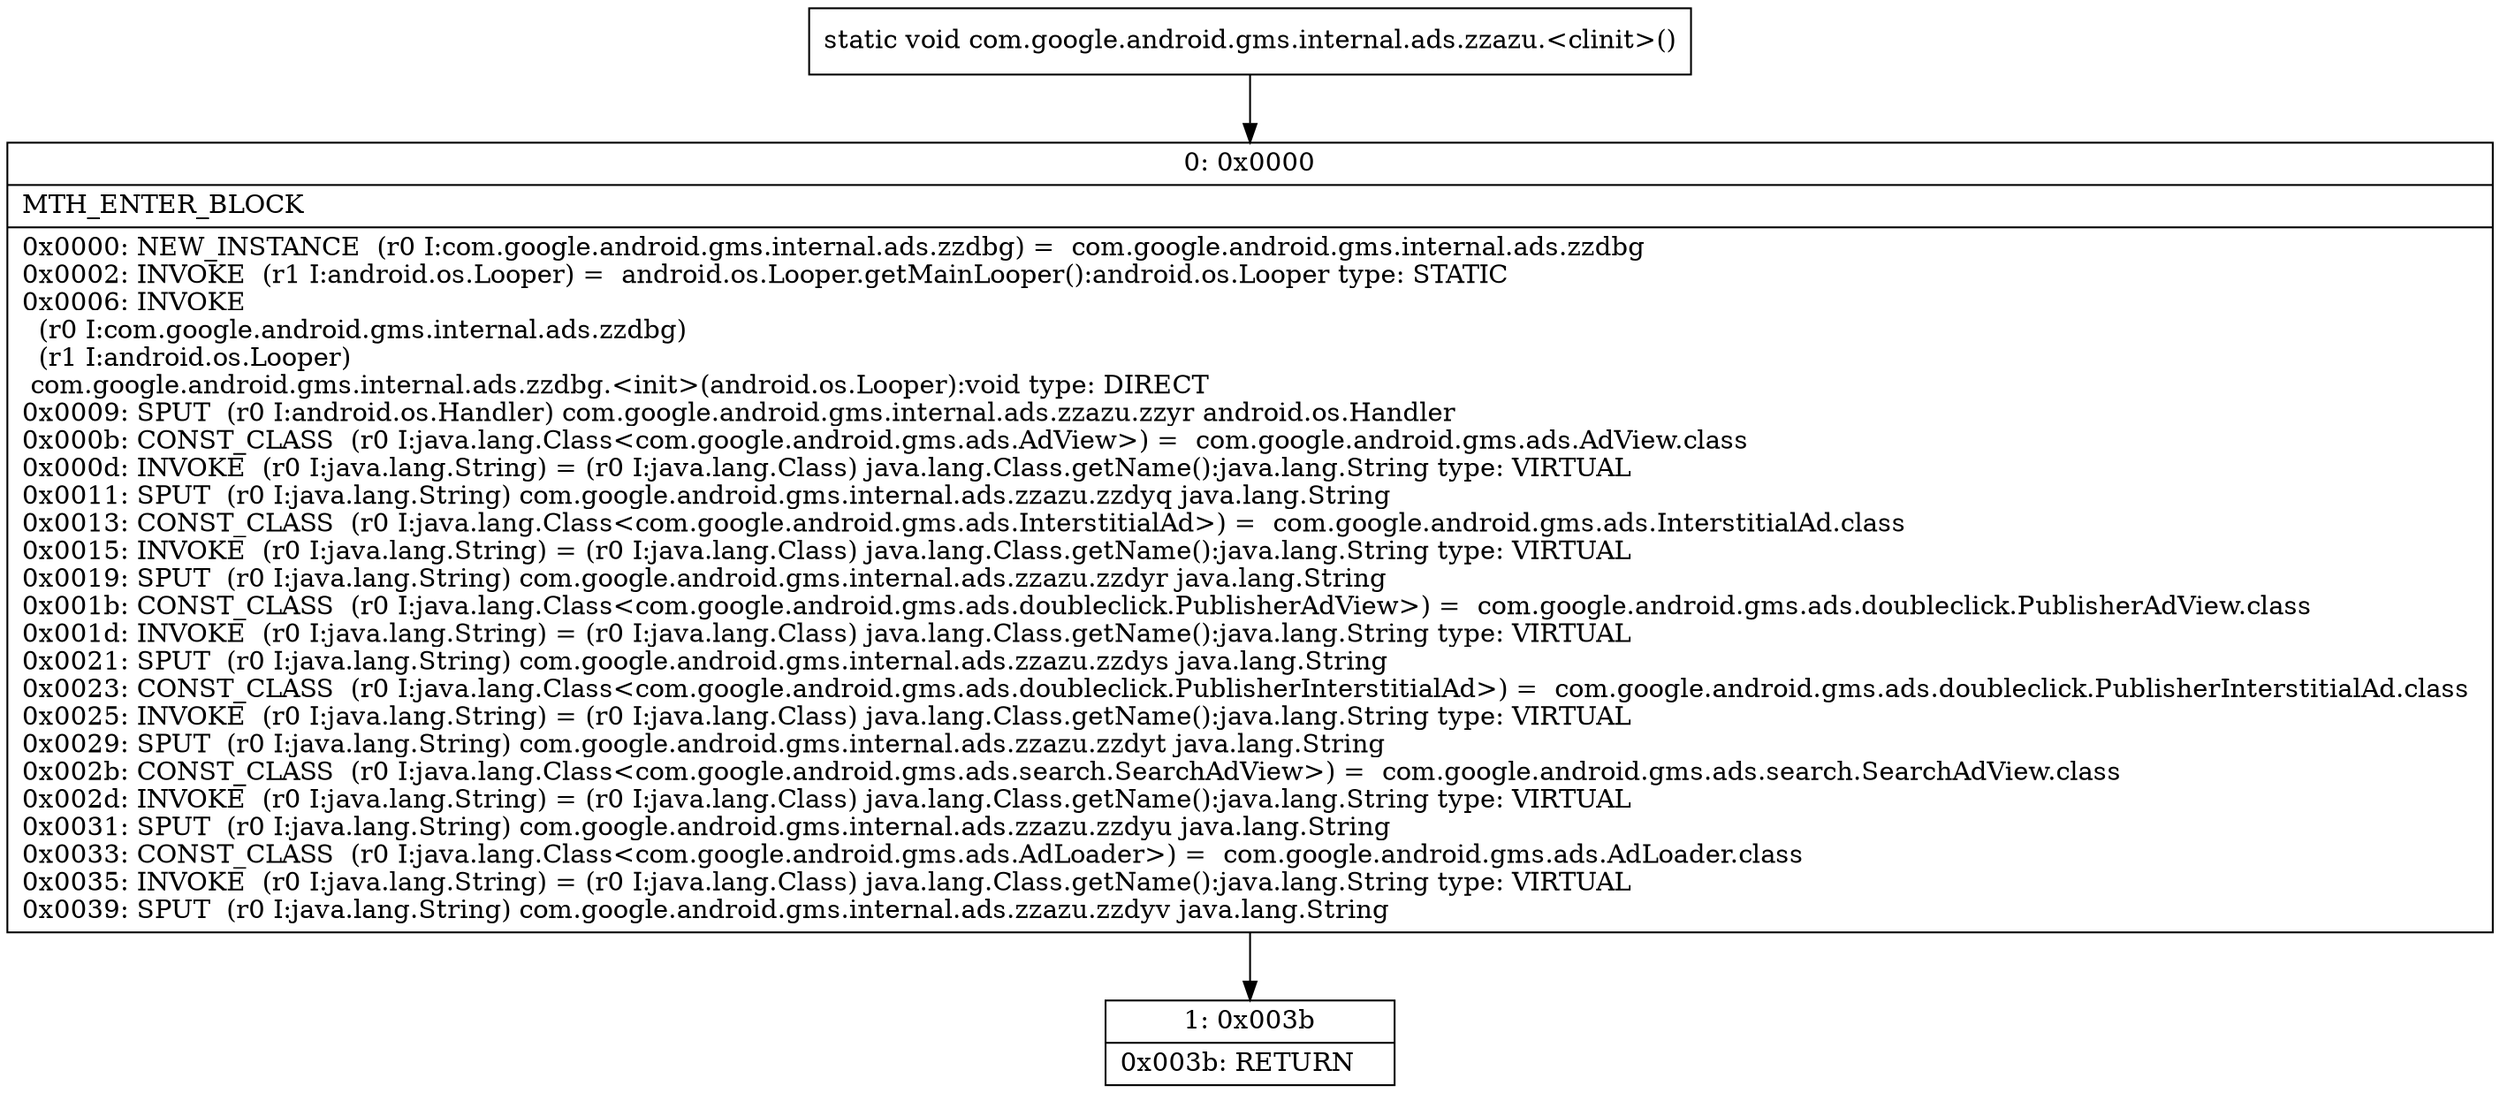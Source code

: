 digraph "CFG forcom.google.android.gms.internal.ads.zzazu.\<clinit\>()V" {
Node_0 [shape=record,label="{0\:\ 0x0000|MTH_ENTER_BLOCK\l|0x0000: NEW_INSTANCE  (r0 I:com.google.android.gms.internal.ads.zzdbg) =  com.google.android.gms.internal.ads.zzdbg \l0x0002: INVOKE  (r1 I:android.os.Looper) =  android.os.Looper.getMainLooper():android.os.Looper type: STATIC \l0x0006: INVOKE  \l  (r0 I:com.google.android.gms.internal.ads.zzdbg)\l  (r1 I:android.os.Looper)\l com.google.android.gms.internal.ads.zzdbg.\<init\>(android.os.Looper):void type: DIRECT \l0x0009: SPUT  (r0 I:android.os.Handler) com.google.android.gms.internal.ads.zzazu.zzyr android.os.Handler \l0x000b: CONST_CLASS  (r0 I:java.lang.Class\<com.google.android.gms.ads.AdView\>) =  com.google.android.gms.ads.AdView.class \l0x000d: INVOKE  (r0 I:java.lang.String) = (r0 I:java.lang.Class) java.lang.Class.getName():java.lang.String type: VIRTUAL \l0x0011: SPUT  (r0 I:java.lang.String) com.google.android.gms.internal.ads.zzazu.zzdyq java.lang.String \l0x0013: CONST_CLASS  (r0 I:java.lang.Class\<com.google.android.gms.ads.InterstitialAd\>) =  com.google.android.gms.ads.InterstitialAd.class \l0x0015: INVOKE  (r0 I:java.lang.String) = (r0 I:java.lang.Class) java.lang.Class.getName():java.lang.String type: VIRTUAL \l0x0019: SPUT  (r0 I:java.lang.String) com.google.android.gms.internal.ads.zzazu.zzdyr java.lang.String \l0x001b: CONST_CLASS  (r0 I:java.lang.Class\<com.google.android.gms.ads.doubleclick.PublisherAdView\>) =  com.google.android.gms.ads.doubleclick.PublisherAdView.class \l0x001d: INVOKE  (r0 I:java.lang.String) = (r0 I:java.lang.Class) java.lang.Class.getName():java.lang.String type: VIRTUAL \l0x0021: SPUT  (r0 I:java.lang.String) com.google.android.gms.internal.ads.zzazu.zzdys java.lang.String \l0x0023: CONST_CLASS  (r0 I:java.lang.Class\<com.google.android.gms.ads.doubleclick.PublisherInterstitialAd\>) =  com.google.android.gms.ads.doubleclick.PublisherInterstitialAd.class \l0x0025: INVOKE  (r0 I:java.lang.String) = (r0 I:java.lang.Class) java.lang.Class.getName():java.lang.String type: VIRTUAL \l0x0029: SPUT  (r0 I:java.lang.String) com.google.android.gms.internal.ads.zzazu.zzdyt java.lang.String \l0x002b: CONST_CLASS  (r0 I:java.lang.Class\<com.google.android.gms.ads.search.SearchAdView\>) =  com.google.android.gms.ads.search.SearchAdView.class \l0x002d: INVOKE  (r0 I:java.lang.String) = (r0 I:java.lang.Class) java.lang.Class.getName():java.lang.String type: VIRTUAL \l0x0031: SPUT  (r0 I:java.lang.String) com.google.android.gms.internal.ads.zzazu.zzdyu java.lang.String \l0x0033: CONST_CLASS  (r0 I:java.lang.Class\<com.google.android.gms.ads.AdLoader\>) =  com.google.android.gms.ads.AdLoader.class \l0x0035: INVOKE  (r0 I:java.lang.String) = (r0 I:java.lang.Class) java.lang.Class.getName():java.lang.String type: VIRTUAL \l0x0039: SPUT  (r0 I:java.lang.String) com.google.android.gms.internal.ads.zzazu.zzdyv java.lang.String \l}"];
Node_1 [shape=record,label="{1\:\ 0x003b|0x003b: RETURN   \l}"];
MethodNode[shape=record,label="{static void com.google.android.gms.internal.ads.zzazu.\<clinit\>() }"];
MethodNode -> Node_0;
Node_0 -> Node_1;
}

